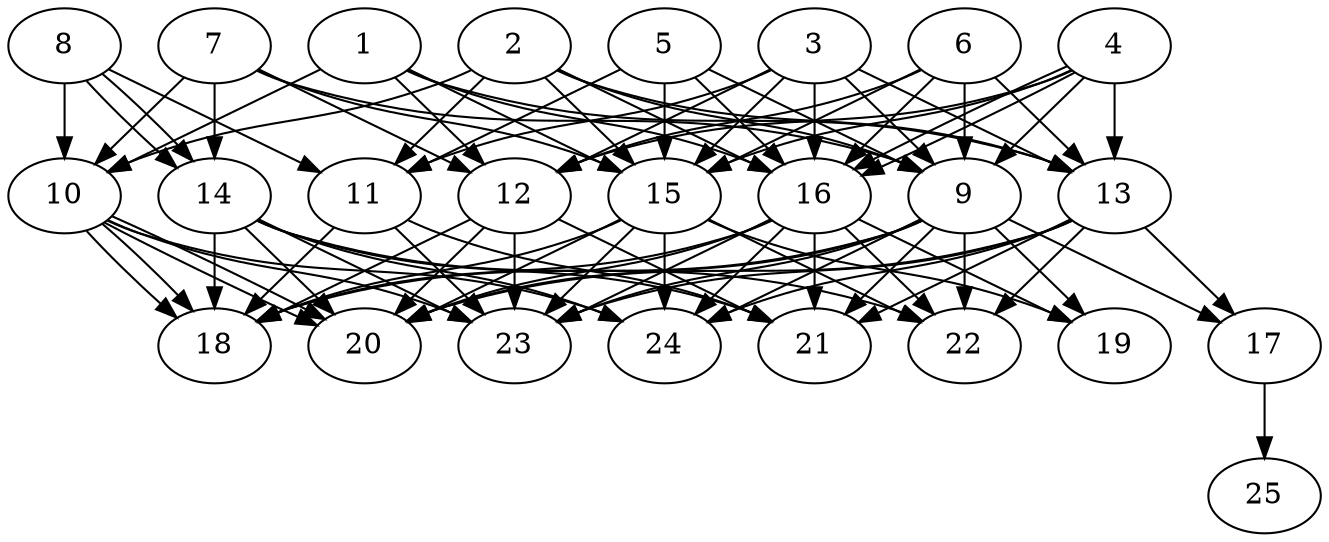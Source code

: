 // DAG automatically generated by daggen at Thu Oct  3 14:00:40 2019
// ./daggen --dot -n 25 --ccr 0.3 --fat 0.7 --regular 0.9 --density 0.9 --mindata 5242880 --maxdata 52428800 
digraph G {
  1 [size="107741867", alpha="0.17", expect_size="32322560"] 
  1 -> 10 [size ="32322560"]
  1 -> 12 [size ="32322560"]
  1 -> 13 [size ="32322560"]
  1 -> 15 [size ="32322560"]
  1 -> 16 [size ="32322560"]
  2 [size="118360747", alpha="0.05", expect_size="35508224"] 
  2 -> 9 [size ="35508224"]
  2 -> 10 [size ="35508224"]
  2 -> 11 [size ="35508224"]
  2 -> 13 [size ="35508224"]
  2 -> 15 [size ="35508224"]
  2 -> 16 [size ="35508224"]
  3 [size="84261547", alpha="0.01", expect_size="25278464"] 
  3 -> 9 [size ="25278464"]
  3 -> 11 [size ="25278464"]
  3 -> 12 [size ="25278464"]
  3 -> 13 [size ="25278464"]
  3 -> 15 [size ="25278464"]
  3 -> 16 [size ="25278464"]
  4 [size="98665813", alpha="0.11", expect_size="29599744"] 
  4 -> 9 [size ="29599744"]
  4 -> 12 [size ="29599744"]
  4 -> 13 [size ="29599744"]
  4 -> 15 [size ="29599744"]
  4 -> 16 [size ="29599744"]
  4 -> 16 [size ="29599744"]
  5 [size="75933013", alpha="0.15", expect_size="22779904"] 
  5 -> 9 [size ="22779904"]
  5 -> 11 [size ="22779904"]
  5 -> 15 [size ="22779904"]
  5 -> 16 [size ="22779904"]
  6 [size="24944640", alpha="0.07", expect_size="7483392"] 
  6 -> 9 [size ="7483392"]
  6 -> 12 [size ="7483392"]
  6 -> 13 [size ="7483392"]
  6 -> 15 [size ="7483392"]
  6 -> 16 [size ="7483392"]
  7 [size="57780907", alpha="0.19", expect_size="17334272"] 
  7 -> 9 [size ="17334272"]
  7 -> 10 [size ="17334272"]
  7 -> 12 [size ="17334272"]
  7 -> 14 [size ="17334272"]
  7 -> 15 [size ="17334272"]
  8 [size="91238400", alpha="0.12", expect_size="27371520"] 
  8 -> 10 [size ="27371520"]
  8 -> 11 [size ="27371520"]
  8 -> 14 [size ="27371520"]
  8 -> 14 [size ="27371520"]
  9 [size="66102613", alpha="0.10", expect_size="19830784"] 
  9 -> 17 [size ="19830784"]
  9 -> 18 [size ="19830784"]
  9 -> 19 [size ="19830784"]
  9 -> 20 [size ="19830784"]
  9 -> 21 [size ="19830784"]
  9 -> 22 [size ="19830784"]
  9 -> 23 [size ="19830784"]
  9 -> 24 [size ="19830784"]
  10 [size="84275200", alpha="0.18", expect_size="25282560"] 
  10 -> 18 [size ="25282560"]
  10 -> 18 [size ="25282560"]
  10 -> 20 [size ="25282560"]
  10 -> 20 [size ="25282560"]
  10 -> 23 [size ="25282560"]
  10 -> 24 [size ="25282560"]
  11 [size="148961280", alpha="0.09", expect_size="44688384"] 
  11 -> 18 [size ="44688384"]
  11 -> 21 [size ="44688384"]
  11 -> 23 [size ="44688384"]
  12 [size="128805547", alpha="0.05", expect_size="38641664"] 
  12 -> 18 [size ="38641664"]
  12 -> 20 [size ="38641664"]
  12 -> 21 [size ="38641664"]
  12 -> 23 [size ="38641664"]
  13 [size="170277547", alpha="0.11", expect_size="51083264"] 
  13 -> 17 [size ="51083264"]
  13 -> 20 [size ="51083264"]
  13 -> 21 [size ="51083264"]
  13 -> 22 [size ="51083264"]
  13 -> 23 [size ="51083264"]
  13 -> 24 [size ="51083264"]
  14 [size="24487253", alpha="0.02", expect_size="7346176"] 
  14 -> 18 [size ="7346176"]
  14 -> 20 [size ="7346176"]
  14 -> 21 [size ="7346176"]
  14 -> 22 [size ="7346176"]
  14 -> 23 [size ="7346176"]
  14 -> 24 [size ="7346176"]
  15 [size="112192853", alpha="0.06", expect_size="33657856"] 
  15 -> 18 [size ="33657856"]
  15 -> 19 [size ="33657856"]
  15 -> 20 [size ="33657856"]
  15 -> 22 [size ="33657856"]
  15 -> 23 [size ="33657856"]
  15 -> 24 [size ="33657856"]
  16 [size="72628907", alpha="0.04", expect_size="21788672"] 
  16 -> 18 [size ="21788672"]
  16 -> 19 [size ="21788672"]
  16 -> 20 [size ="21788672"]
  16 -> 21 [size ="21788672"]
  16 -> 22 [size ="21788672"]
  16 -> 23 [size ="21788672"]
  16 -> 24 [size ="21788672"]
  17 [size="131317760", alpha="0.12", expect_size="39395328"] 
  17 -> 25 [size ="39395328"]
  18 [size="123054080", alpha="0.05", expect_size="36916224"] 
  19 [size="61201067", alpha="0.07", expect_size="18360320"] 
  20 [size="140216320", alpha="0.13", expect_size="42064896"] 
  21 [size="128375467", alpha="0.10", expect_size="38512640"] 
  22 [size="43642880", alpha="0.00", expect_size="13092864"] 
  23 [size="80919893", alpha="0.19", expect_size="24275968"] 
  24 [size="166891520", alpha="0.08", expect_size="50067456"] 
  25 [size="24739840", alpha="0.04", expect_size="7421952"] 
}
